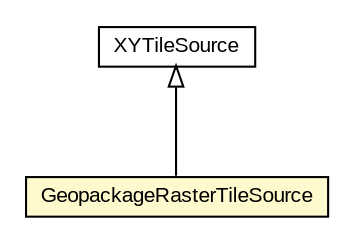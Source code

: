 #!/usr/local/bin/dot
#
# Class diagram 
# Generated by UMLGraph version R5_6-24-gf6e263 (http://www.umlgraph.org/)
#

digraph G {
	edge [fontname="arial",fontsize=10,labelfontname="arial",labelfontsize=10];
	node [fontname="arial",fontsize=10,shape=plaintext];
	nodesep=0.25;
	ranksep=0.5;
	// org.osmdroid.tileprovider.tilesource.XYTileSource
	c107390 [label=<<table title="org.osmdroid.tileprovider.tilesource.XYTileSource" border="0" cellborder="1" cellspacing="0" cellpadding="2" port="p" href="../../../tileprovider/tilesource/XYTileSource.html">
		<tr><td><table border="0" cellspacing="0" cellpadding="1">
<tr><td align="center" balign="center"> XYTileSource </td></tr>
		</table></td></tr>
		</table>>, URL="../../../tileprovider/tilesource/XYTileSource.html", fontname="arial", fontcolor="black", fontsize=10.0];
	// org.osmdroid.gpkg.tiles.raster.GeopackageRasterTileSource
	c107593 [label=<<table title="org.osmdroid.gpkg.tiles.raster.GeopackageRasterTileSource" border="0" cellborder="1" cellspacing="0" cellpadding="2" port="p" bgcolor="lemonChiffon" href="./GeopackageRasterTileSource.html">
		<tr><td><table border="0" cellspacing="0" cellpadding="1">
<tr><td align="center" balign="center"> GeopackageRasterTileSource </td></tr>
		</table></td></tr>
		</table>>, URL="./GeopackageRasterTileSource.html", fontname="arial", fontcolor="black", fontsize=10.0];
	//org.osmdroid.gpkg.tiles.raster.GeopackageRasterTileSource extends org.osmdroid.tileprovider.tilesource.XYTileSource
	c107390:p -> c107593:p [dir=back,arrowtail=empty];
}

